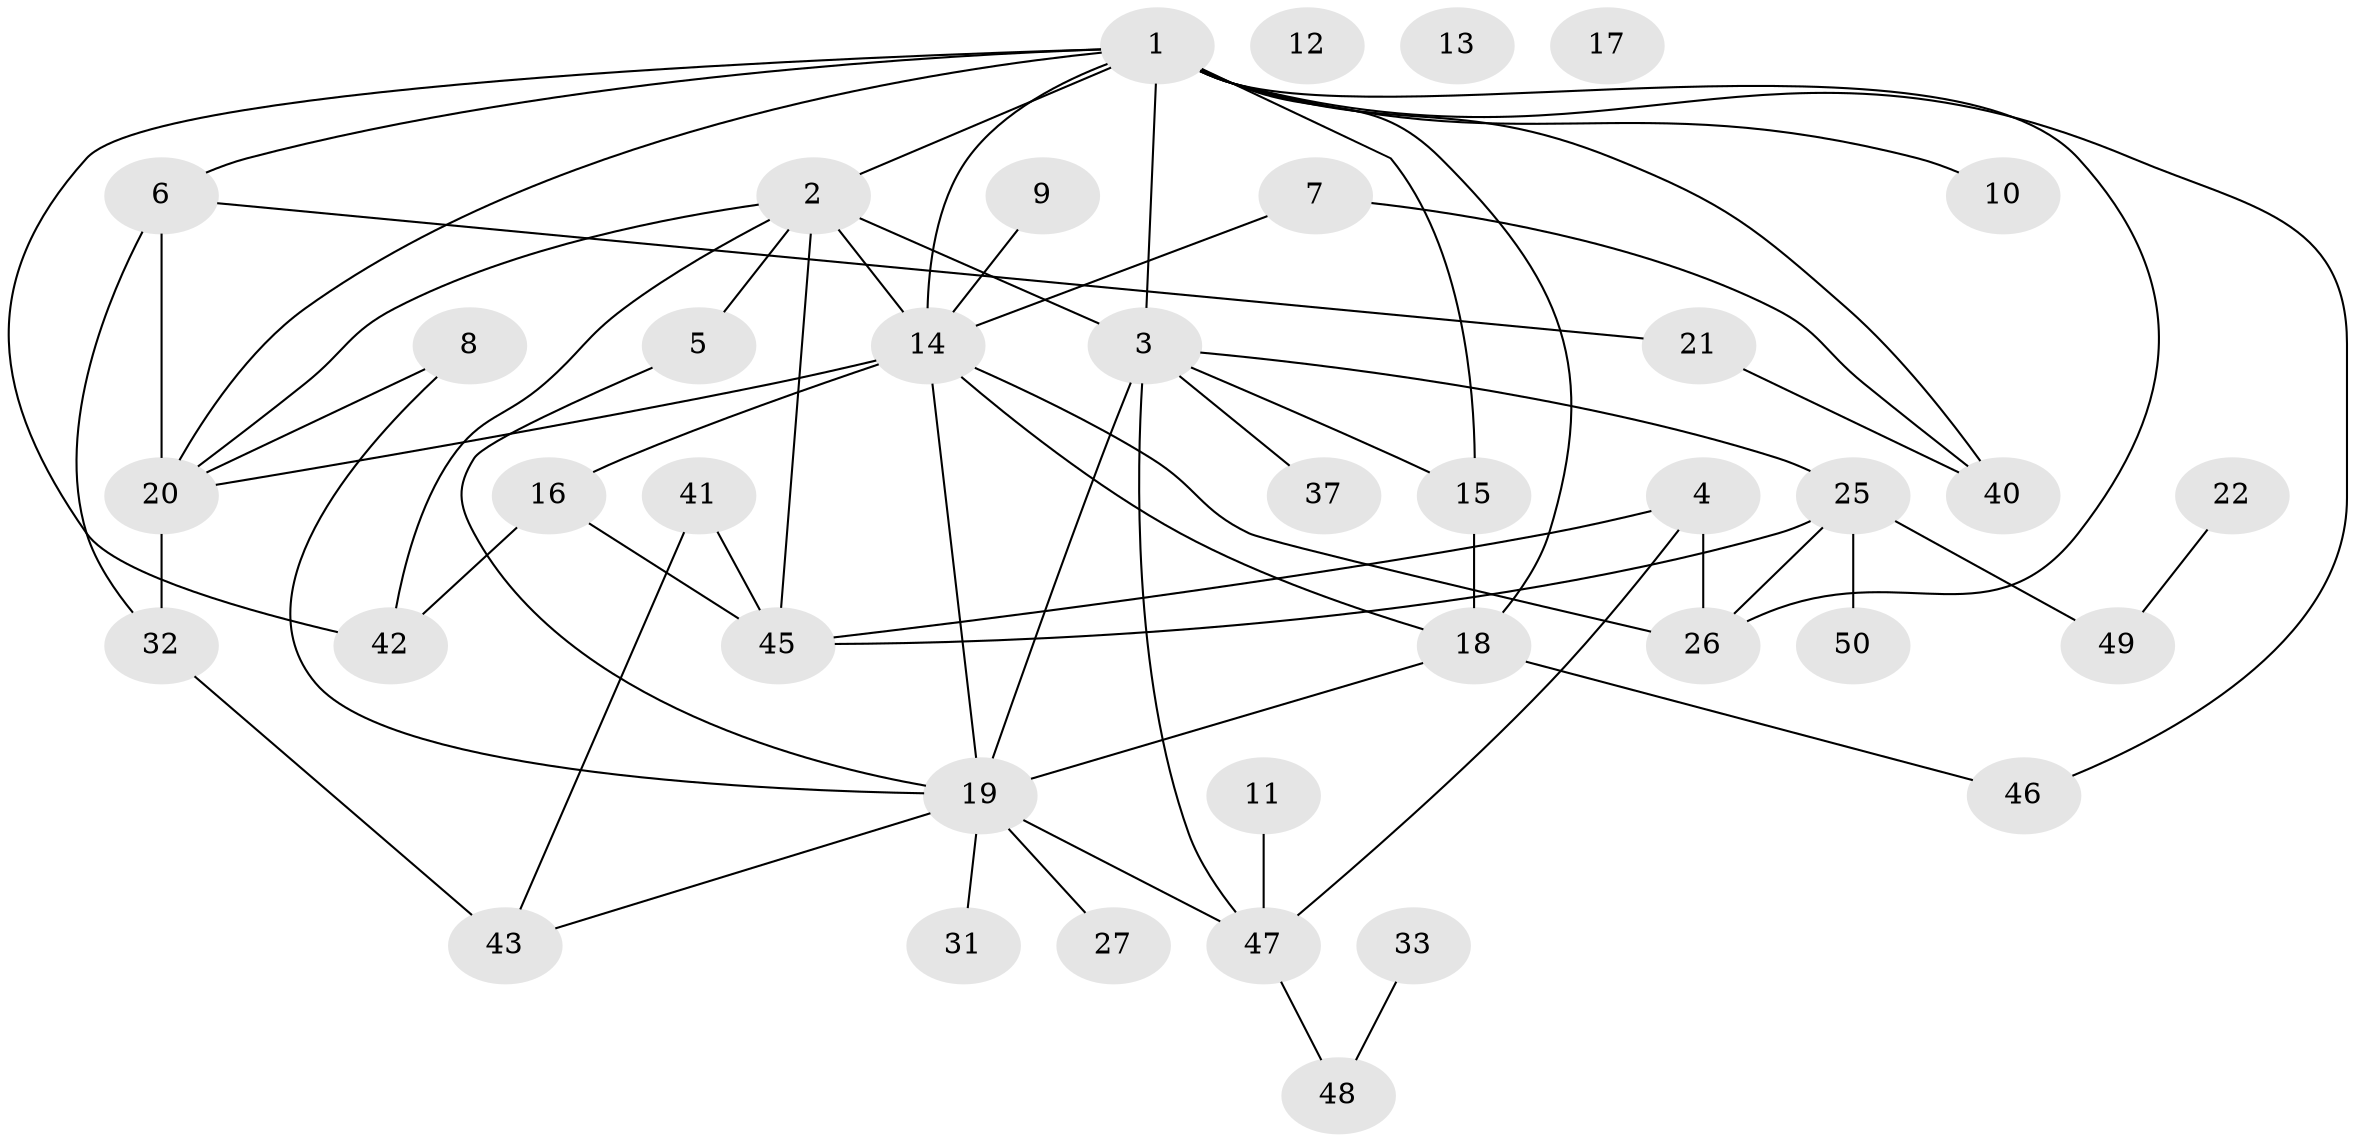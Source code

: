 // original degree distribution, {4: 0.14285714285714285, 5: 0.16071428571428573, 3: 0.16071428571428573, 2: 0.26785714285714285, 1: 0.14285714285714285, 0: 0.05357142857142857, 6: 0.03571428571428571, 7: 0.017857142857142856, 9: 0.017857142857142856}
// Generated by graph-tools (version 1.1) at 2025/16/03/04/25 18:16:43]
// undirected, 39 vertices, 62 edges
graph export_dot {
graph [start="1"]
  node [color=gray90,style=filled];
  1 [super="+51"];
  2 [super="+30"];
  3 [super="+44+23"];
  4 [super="+34"];
  5;
  6;
  7;
  8;
  9;
  10;
  11;
  12;
  13;
  14 [super="+29"];
  15;
  16;
  17;
  18;
  19 [super="+24"];
  20 [super="+28+38"];
  21;
  22;
  25;
  26 [super="+36"];
  27;
  31;
  32;
  33;
  37;
  40;
  41;
  42;
  43;
  45;
  46;
  47 [super="+52"];
  48;
  49;
  50;
  1 -- 3 [weight=2];
  1 -- 14 [weight=2];
  1 -- 2;
  1 -- 6;
  1 -- 40;
  1 -- 10;
  1 -- 42;
  1 -- 46;
  1 -- 15;
  1 -- 18;
  1 -- 20 [weight=2];
  1 -- 26;
  2 -- 3;
  2 -- 45;
  2 -- 42;
  2 -- 5;
  2 -- 20;
  2 -- 14;
  3 -- 25;
  3 -- 19 [weight=3];
  3 -- 37;
  3 -- 47;
  3 -- 15;
  4 -- 45;
  4 -- 26;
  4 -- 47;
  5 -- 19;
  6 -- 21;
  6 -- 32;
  6 -- 20;
  7 -- 14;
  7 -- 40;
  8 -- 19;
  8 -- 20;
  9 -- 14;
  11 -- 47;
  14 -- 19;
  14 -- 16;
  14 -- 18;
  14 -- 26;
  14 -- 20;
  15 -- 18;
  16 -- 42;
  16 -- 45;
  18 -- 46;
  18 -- 19;
  19 -- 31 [weight=2];
  19 -- 43;
  19 -- 47;
  19 -- 27;
  20 -- 32;
  21 -- 40;
  22 -- 49;
  25 -- 26;
  25 -- 45;
  25 -- 49;
  25 -- 50;
  32 -- 43;
  33 -- 48;
  41 -- 43;
  41 -- 45;
  47 -- 48;
}
